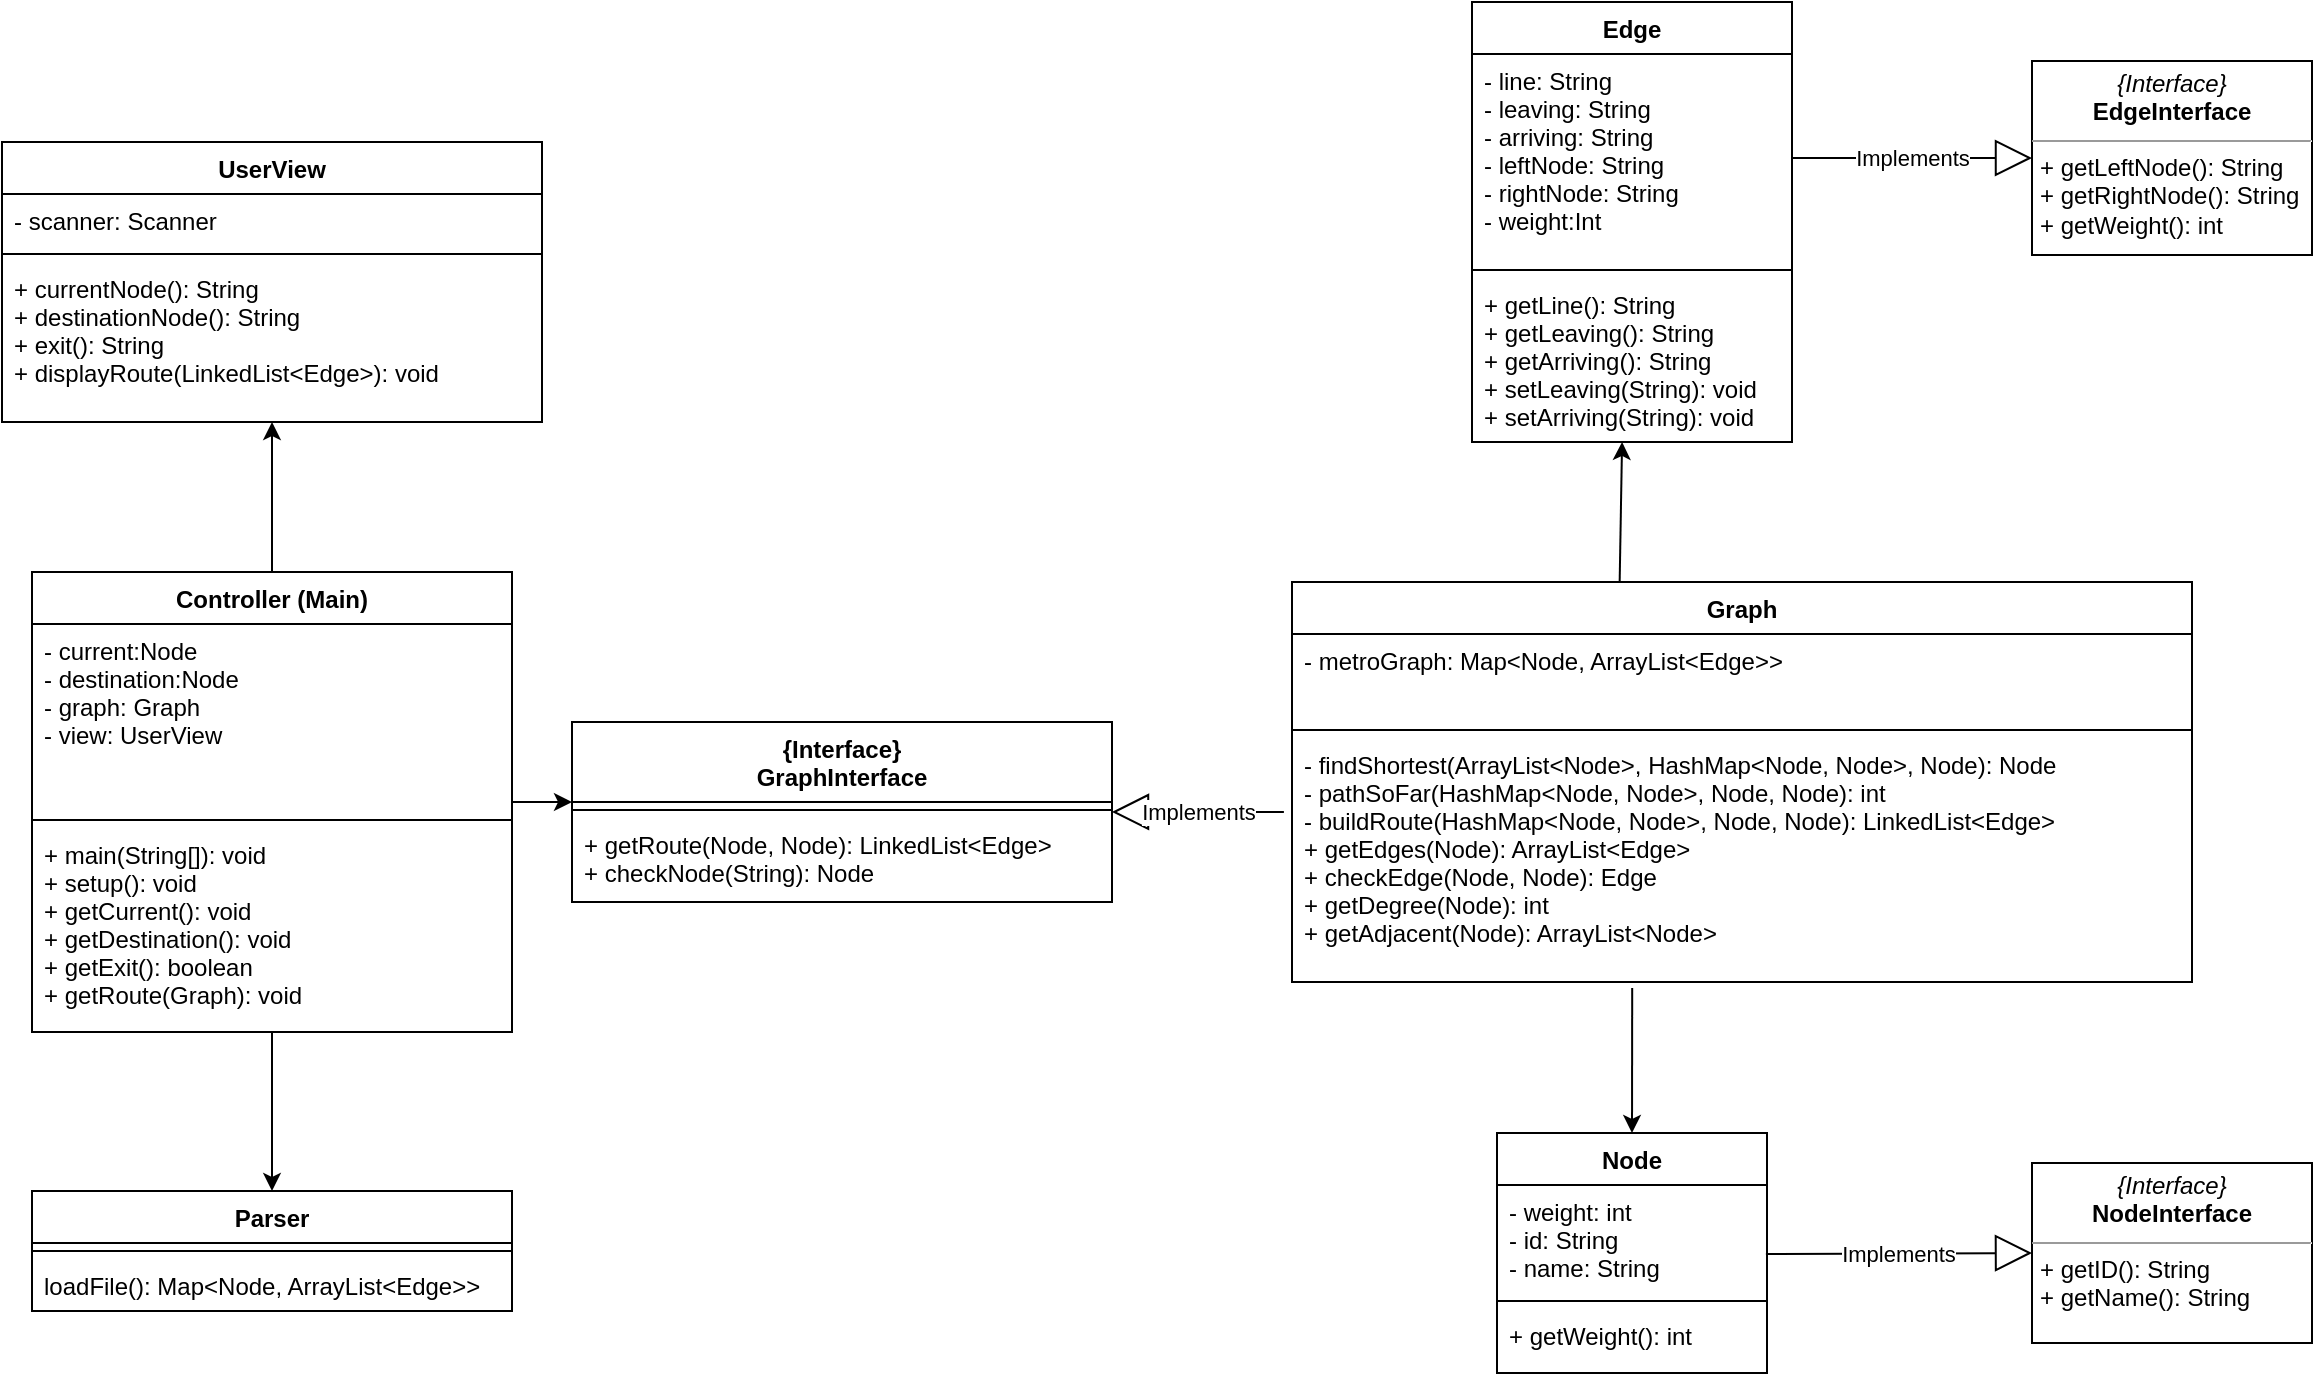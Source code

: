 <mxfile version="12.7.8" type="device"><diagram id="zQKbRjGySOp-ra1S7L4E" name="Page-1"><mxGraphModel dx="1660" dy="740" grid="1" gridSize="10" guides="1" tooltips="1" connect="1" arrows="1" fold="1" page="1" pageScale="1" pageWidth="850" pageHeight="1100" math="0" shadow="0"><root><mxCell id="0"/><mxCell id="1" parent="0"/><mxCell id="JgtFghYILuML29l130Eo-4" value="Parser" style="swimlane;fontStyle=1;align=center;verticalAlign=top;childLayout=stackLayout;horizontal=1;startSize=26;horizontalStack=0;resizeParent=1;resizeParentMax=0;resizeLast=0;collapsible=1;marginBottom=0;" parent="1" vertex="1"><mxGeometry x="100" y="844.5" width="240" height="60" as="geometry"/></mxCell><mxCell id="JgtFghYILuML29l130Eo-5" value="" style="line;strokeWidth=1;fillColor=none;align=left;verticalAlign=middle;spacingTop=-1;spacingLeft=3;spacingRight=3;rotatable=0;labelPosition=right;points=[];portConstraint=eastwest;" parent="JgtFghYILuML29l130Eo-4" vertex="1"><mxGeometry y="26" width="240" height="8" as="geometry"/></mxCell><mxCell id="JgtFghYILuML29l130Eo-6" value="loadFile(): Map&lt;Node, ArrayList&lt;Edge&gt;&gt;" style="text;strokeColor=none;fillColor=none;align=left;verticalAlign=top;spacingLeft=4;spacingRight=4;overflow=hidden;rotatable=0;points=[[0,0.5],[1,0.5]];portConstraint=eastwest;" parent="JgtFghYILuML29l130Eo-4" vertex="1"><mxGeometry y="34" width="240" height="26" as="geometry"/></mxCell><mxCell id="JgtFghYILuML29l130Eo-7" value="{Interface}&#10;GraphInterface" style="swimlane;fontStyle=1;align=center;verticalAlign=top;childLayout=stackLayout;horizontal=1;startSize=40;horizontalStack=0;resizeParent=1;resizeParentMax=0;resizeLast=0;collapsible=1;marginBottom=0;" parent="1" vertex="1"><mxGeometry x="370" y="610" width="270" height="90" as="geometry"/></mxCell><mxCell id="JgtFghYILuML29l130Eo-9" value="" style="line;strokeWidth=1;fillColor=none;align=left;verticalAlign=middle;spacingTop=-1;spacingLeft=3;spacingRight=3;rotatable=0;labelPosition=right;points=[];portConstraint=eastwest;" parent="JgtFghYILuML29l130Eo-7" vertex="1"><mxGeometry y="40" width="270" height="8" as="geometry"/></mxCell><mxCell id="JgtFghYILuML29l130Eo-10" value="+ getRoute(Node, Node): LinkedList&lt;Edge&gt;&#10;+ checkNode(String): Node" style="text;strokeColor=none;fillColor=none;align=left;verticalAlign=top;spacingLeft=4;spacingRight=4;overflow=hidden;rotatable=0;points=[[0,0.5],[1,0.5]];portConstraint=eastwest;" parent="JgtFghYILuML29l130Eo-7" vertex="1"><mxGeometry y="48" width="270" height="42" as="geometry"/></mxCell><mxCell id="JgtFghYILuML29l130Eo-15" value="Node" style="swimlane;fontStyle=1;align=center;verticalAlign=top;childLayout=stackLayout;horizontal=1;startSize=26;horizontalStack=0;resizeParent=1;resizeParentMax=0;resizeLast=0;collapsible=1;marginBottom=0;" parent="1" vertex="1"><mxGeometry x="832.5" y="815.5" width="135" height="120" as="geometry"/></mxCell><mxCell id="JgtFghYILuML29l130Eo-16" value="- weight: int&#10;- id: String&#10;- name: String" style="text;strokeColor=none;fillColor=none;align=left;verticalAlign=top;spacingLeft=4;spacingRight=4;overflow=hidden;rotatable=0;points=[[0,0.5],[1,0.5]];portConstraint=eastwest;" parent="JgtFghYILuML29l130Eo-15" vertex="1"><mxGeometry y="26" width="135" height="54" as="geometry"/></mxCell><mxCell id="JgtFghYILuML29l130Eo-17" value="" style="line;strokeWidth=1;fillColor=none;align=left;verticalAlign=middle;spacingTop=-1;spacingLeft=3;spacingRight=3;rotatable=0;labelPosition=right;points=[];portConstraint=eastwest;" parent="JgtFghYILuML29l130Eo-15" vertex="1"><mxGeometry y="80" width="135" height="8" as="geometry"/></mxCell><mxCell id="JgtFghYILuML29l130Eo-18" value="+ getWeight(): int&#10;" style="text;strokeColor=none;fillColor=none;align=left;verticalAlign=top;spacingLeft=4;spacingRight=4;overflow=hidden;rotatable=0;points=[[0,0.5],[1,0.5]];portConstraint=eastwest;" parent="JgtFghYILuML29l130Eo-15" vertex="1"><mxGeometry y="88" width="135" height="32" as="geometry"/></mxCell><mxCell id="y1PJSBtCZv_6ulJrDvm0-13" style="edgeStyle=orthogonalEdgeStyle;rounded=0;orthogonalLoop=1;jettySize=auto;html=1;" parent="1" source="JgtFghYILuML29l130Eo-19" edge="1"><mxGeometry relative="1" as="geometry"><mxPoint x="370" y="650" as="targetPoint"/></mxGeometry></mxCell><mxCell id="y1PJSBtCZv_6ulJrDvm0-14" style="edgeStyle=orthogonalEdgeStyle;rounded=0;orthogonalLoop=1;jettySize=auto;html=1;" parent="1" source="JgtFghYILuML29l130Eo-19" target="JgtFghYILuML29l130Eo-4" edge="1"><mxGeometry relative="1" as="geometry"/></mxCell><mxCell id="s-jOcIYnQt1EmExV7tPY-2" style="edgeStyle=orthogonalEdgeStyle;rounded=0;orthogonalLoop=1;jettySize=auto;html=1;entryX=0.5;entryY=1;entryDx=0;entryDy=0;" parent="1" source="JgtFghYILuML29l130Eo-19" target="y1PJSBtCZv_6ulJrDvm0-5" edge="1"><mxGeometry relative="1" as="geometry"/></mxCell><mxCell id="JgtFghYILuML29l130Eo-19" value="Controller (Main)" style="swimlane;fontStyle=1;align=center;verticalAlign=top;childLayout=stackLayout;horizontal=1;startSize=26;horizontalStack=0;resizeParent=1;resizeParentMax=0;resizeLast=0;collapsible=1;marginBottom=0;" parent="1" vertex="1"><mxGeometry x="100" y="535" width="240" height="230" as="geometry"/></mxCell><mxCell id="JgtFghYILuML29l130Eo-20" value="- current:Node&#10;- destination:Node&#10;- graph: Graph&#10;- view: UserView" style="text;strokeColor=none;fillColor=none;align=left;verticalAlign=top;spacingLeft=4;spacingRight=4;overflow=hidden;rotatable=0;points=[[0,0.5],[1,0.5]];portConstraint=eastwest;" parent="JgtFghYILuML29l130Eo-19" vertex="1"><mxGeometry y="26" width="240" height="94" as="geometry"/></mxCell><mxCell id="JgtFghYILuML29l130Eo-21" value="" style="line;strokeWidth=1;fillColor=none;align=left;verticalAlign=middle;spacingTop=-1;spacingLeft=3;spacingRight=3;rotatable=0;labelPosition=right;points=[];portConstraint=eastwest;" parent="JgtFghYILuML29l130Eo-19" vertex="1"><mxGeometry y="120" width="240" height="8" as="geometry"/></mxCell><mxCell id="JgtFghYILuML29l130Eo-22" value="+ main(String[]): void&#10;+ setup(): void&#10;+ getCurrent(): void&#10;+ getDestination(): void&#10;+ getExit(): boolean&#10;+ getRoute(Graph): void" style="text;strokeColor=none;fillColor=none;align=left;verticalAlign=top;spacingLeft=4;spacingRight=4;overflow=hidden;rotatable=0;points=[[0,0.5],[1,0.5]];portConstraint=eastwest;" parent="JgtFghYILuML29l130Eo-19" vertex="1"><mxGeometry y="128" width="240" height="102" as="geometry"/></mxCell><mxCell id="JgtFghYILuML29l130Eo-23" value="&lt;p style=&quot;margin: 0px ; margin-top: 4px ; text-align: center&quot;&gt;&lt;i&gt;{Interface}&lt;/i&gt;&lt;br&gt;&lt;b&gt;NodeInterface&lt;/b&gt;&lt;/p&gt;&lt;hr size=&quot;1&quot;&gt;&lt;p style=&quot;margin: 0px ; margin-left: 4px&quot;&gt;&lt;span&gt;+ getID(): String&lt;/span&gt;&lt;br&gt;&lt;/p&gt;&lt;p style=&quot;margin: 0px ; margin-left: 4px&quot;&gt;+ getName(): String&lt;br&gt;&lt;/p&gt;" style="verticalAlign=top;align=left;overflow=fill;fontSize=12;fontFamily=Helvetica;html=1;" parent="1" vertex="1"><mxGeometry x="1100" y="830.5" width="140" height="90" as="geometry"/></mxCell><mxCell id="JgtFghYILuML29l130Eo-24" value="Edge" style="swimlane;fontStyle=1;align=center;verticalAlign=top;childLayout=stackLayout;horizontal=1;startSize=26;horizontalStack=0;resizeParent=1;resizeParentMax=0;resizeLast=0;collapsible=1;marginBottom=0;" parent="1" vertex="1"><mxGeometry x="820" y="250" width="160" height="220" as="geometry"/></mxCell><mxCell id="JgtFghYILuML29l130Eo-25" value="- line: String&#10;- leaving: String&#10;- arriving: String&#10;- leftNode: String&#10;- rightNode: String&#10;- weight:Int&#10;" style="text;strokeColor=none;fillColor=none;align=left;verticalAlign=top;spacingLeft=4;spacingRight=4;overflow=hidden;rotatable=0;points=[[0,0.5],[1,0.5]];portConstraint=eastwest;" parent="JgtFghYILuML29l130Eo-24" vertex="1"><mxGeometry y="26" width="160" height="104" as="geometry"/></mxCell><mxCell id="JgtFghYILuML29l130Eo-26" value="" style="line;strokeWidth=1;fillColor=none;align=left;verticalAlign=middle;spacingTop=-1;spacingLeft=3;spacingRight=3;rotatable=0;labelPosition=right;points=[];portConstraint=eastwest;" parent="JgtFghYILuML29l130Eo-24" vertex="1"><mxGeometry y="130" width="160" height="8" as="geometry"/></mxCell><mxCell id="JgtFghYILuML29l130Eo-27" value="+ getLine(): String&#10;+ getLeaving(): String&#10;+ getArriving(): String&#10;+ setLeaving(String): void&#10;+ setArriving(String): void" style="text;strokeColor=none;fillColor=none;align=left;verticalAlign=top;spacingLeft=4;spacingRight=4;overflow=hidden;rotatable=0;points=[[0,0.5],[1,0.5]];portConstraint=eastwest;" parent="JgtFghYILuML29l130Eo-24" vertex="1"><mxGeometry y="138" width="160" height="82" as="geometry"/></mxCell><mxCell id="JgtFghYILuML29l130Eo-28" value="&lt;p style=&quot;margin: 0px ; margin-top: 4px ; text-align: center&quot;&gt;&lt;i&gt;{Interface}&lt;/i&gt;&lt;br&gt;&lt;b&gt;EdgeInterface&lt;/b&gt;&lt;/p&gt;&lt;hr size=&quot;1&quot;&gt;&lt;p style=&quot;margin: 0px ; margin-left: 4px&quot;&gt;+ getLeftNode(): String&lt;br&gt;&lt;/p&gt;&lt;p style=&quot;margin: 0px ; margin-left: 4px&quot;&gt;+ getRightNode(): String&lt;/p&gt;&lt;p style=&quot;margin: 0px ; margin-left: 4px&quot;&gt;+ getWeight(): i&lt;span&gt;nt&lt;/span&gt;&lt;/p&gt;" style="verticalAlign=top;align=left;overflow=fill;fontSize=12;fontFamily=Helvetica;html=1;" parent="1" vertex="1"><mxGeometry x="1100" y="279.5" width="140" height="97" as="geometry"/></mxCell><mxCell id="JgtFghYILuML29l130Eo-32" value="Implements" style="endArrow=block;endSize=16;endFill=0;html=1;entryX=1;entryY=0.5;entryDx=0;entryDy=0;exitX=-0.009;exitY=0.303;exitDx=0;exitDy=0;exitPerimeter=0;" parent="1" source="JgtFghYILuML29l130Eo-41" target="JgtFghYILuML29l130Eo-7" edge="1"><mxGeometry width="160" relative="1" as="geometry"><mxPoint x="710" y="660" as="sourcePoint"/><mxPoint x="880" y="580" as="targetPoint"/></mxGeometry></mxCell><mxCell id="JgtFghYILuML29l130Eo-33" value="Implements" style="endArrow=block;endSize=16;endFill=0;html=1;entryX=0;entryY=0.5;entryDx=0;entryDy=0;exitX=0.996;exitY=0.639;exitDx=0;exitDy=0;exitPerimeter=0;" parent="1" source="JgtFghYILuML29l130Eo-16" target="JgtFghYILuML29l130Eo-23" edge="1"><mxGeometry width="160" relative="1" as="geometry"><mxPoint x="1000" y="876" as="sourcePoint"/><mxPoint x="1240" y="760" as="targetPoint"/></mxGeometry></mxCell><mxCell id="JgtFghYILuML29l130Eo-34" value="Implements" style="endArrow=block;endSize=16;endFill=0;html=1;entryX=0;entryY=0.5;entryDx=0;entryDy=0;exitX=1;exitY=0.5;exitDx=0;exitDy=0;" parent="1" source="JgtFghYILuML29l130Eo-25" target="JgtFghYILuML29l130Eo-28" edge="1"><mxGeometry width="160" relative="1" as="geometry"><mxPoint x="1175" y="780" as="sourcePoint"/><mxPoint x="437.5" y="920" as="targetPoint"/></mxGeometry></mxCell><mxCell id="JgtFghYILuML29l130Eo-36" value="" style="endArrow=classic;html=1;entryX=0.5;entryY=0;entryDx=0;entryDy=0;exitX=0.378;exitY=1.025;exitDx=0;exitDy=0;exitPerimeter=0;" parent="1" target="JgtFghYILuML29l130Eo-15" edge="1" source="JgtFghYILuML29l130Eo-41"><mxGeometry width="50" height="50" relative="1" as="geometry"><mxPoint x="900" y="763" as="sourcePoint"/><mxPoint x="876" y="802" as="targetPoint"/></mxGeometry></mxCell><mxCell id="JgtFghYILuML29l130Eo-37" value="" style="endArrow=classic;html=1;exitX=0.364;exitY=0.009;exitDx=0;exitDy=0;entryX=0.469;entryY=1;entryDx=0;entryDy=0;entryPerimeter=0;exitPerimeter=0;" parent="1" source="JgtFghYILuML29l130Eo-38" target="JgtFghYILuML29l130Eo-27" edge="1"><mxGeometry width="50" height="50" relative="1" as="geometry"><mxPoint x="941.0" y="694" as="sourcePoint"/><mxPoint x="1100" y="704" as="targetPoint"/></mxGeometry></mxCell><mxCell id="JgtFghYILuML29l130Eo-38" value="Graph" style="swimlane;fontStyle=1;align=center;verticalAlign=top;childLayout=stackLayout;horizontal=1;startSize=26;horizontalStack=0;resizeParent=1;resizeParentMax=0;resizeLast=0;collapsible=1;marginBottom=0;" parent="1" vertex="1"><mxGeometry x="730" y="540" width="450" height="200" as="geometry"/></mxCell><mxCell id="JgtFghYILuML29l130Eo-39" value="- metroGraph: Map&lt;Node, ArrayList&lt;Edge&gt;&gt;&#10;" style="text;strokeColor=none;fillColor=none;align=left;verticalAlign=top;spacingLeft=4;spacingRight=4;overflow=hidden;rotatable=0;points=[[0,0.5],[1,0.5]];portConstraint=eastwest;" parent="JgtFghYILuML29l130Eo-38" vertex="1"><mxGeometry y="26" width="450" height="44" as="geometry"/></mxCell><mxCell id="JgtFghYILuML29l130Eo-40" value="" style="line;strokeWidth=1;fillColor=none;align=left;verticalAlign=middle;spacingTop=-1;spacingLeft=3;spacingRight=3;rotatable=0;labelPosition=right;points=[];portConstraint=eastwest;" parent="JgtFghYILuML29l130Eo-38" vertex="1"><mxGeometry y="70" width="450" height="8" as="geometry"/></mxCell><mxCell id="JgtFghYILuML29l130Eo-41" value="- findShortest(ArrayList&lt;Node&gt;, HashMap&lt;Node, Node&gt;, Node): Node&#10;- pathSoFar(HashMap&lt;Node, Node&gt;, Node, Node): int&#10;- buildRoute(HashMap&lt;Node, Node&gt;, Node, Node): LinkedList&lt;Edge&gt;&#10;+ getEdges(Node): ArrayList&lt;Edge&gt;&#10;+ checkEdge(Node, Node): Edge&#10;+ getDegree(Node): int&#10;+ getAdjacent(Node): ArrayList&lt;Node&gt;" style="text;strokeColor=none;fillColor=none;align=left;verticalAlign=top;spacingLeft=4;spacingRight=4;overflow=hidden;rotatable=0;points=[[0,0.5],[1,0.5]];portConstraint=eastwest;" parent="JgtFghYILuML29l130Eo-38" vertex="1"><mxGeometry y="78" width="450" height="122" as="geometry"/></mxCell><mxCell id="y1PJSBtCZv_6ulJrDvm0-5" value="UserView" style="swimlane;fontStyle=1;align=center;verticalAlign=top;childLayout=stackLayout;horizontal=1;startSize=26;horizontalStack=0;resizeParent=1;resizeParentMax=0;resizeLast=0;collapsible=1;marginBottom=0;" parent="1" vertex="1"><mxGeometry x="85" y="320" width="270" height="140" as="geometry"/></mxCell><mxCell id="y1PJSBtCZv_6ulJrDvm0-6" value="- scanner: Scanner" style="text;strokeColor=none;fillColor=none;align=left;verticalAlign=top;spacingLeft=4;spacingRight=4;overflow=hidden;rotatable=0;points=[[0,0.5],[1,0.5]];portConstraint=eastwest;" parent="y1PJSBtCZv_6ulJrDvm0-5" vertex="1"><mxGeometry y="26" width="270" height="26" as="geometry"/></mxCell><mxCell id="y1PJSBtCZv_6ulJrDvm0-7" value="" style="line;strokeWidth=1;fillColor=none;align=left;verticalAlign=middle;spacingTop=-1;spacingLeft=3;spacingRight=3;rotatable=0;labelPosition=right;points=[];portConstraint=eastwest;" parent="y1PJSBtCZv_6ulJrDvm0-5" vertex="1"><mxGeometry y="52" width="270" height="8" as="geometry"/></mxCell><mxCell id="y1PJSBtCZv_6ulJrDvm0-8" value="+ currentNode(): String&#10;+ destinationNode(): String&#10;+ exit(): String&#10;+ displayRoute(LinkedList&lt;Edge&gt;): void" style="text;strokeColor=none;fillColor=none;align=left;verticalAlign=top;spacingLeft=4;spacingRight=4;overflow=hidden;rotatable=0;points=[[0,0.5],[1,0.5]];portConstraint=eastwest;" parent="y1PJSBtCZv_6ulJrDvm0-5" vertex="1"><mxGeometry y="60" width="270" height="80" as="geometry"/></mxCell></root></mxGraphModel></diagram></mxfile>